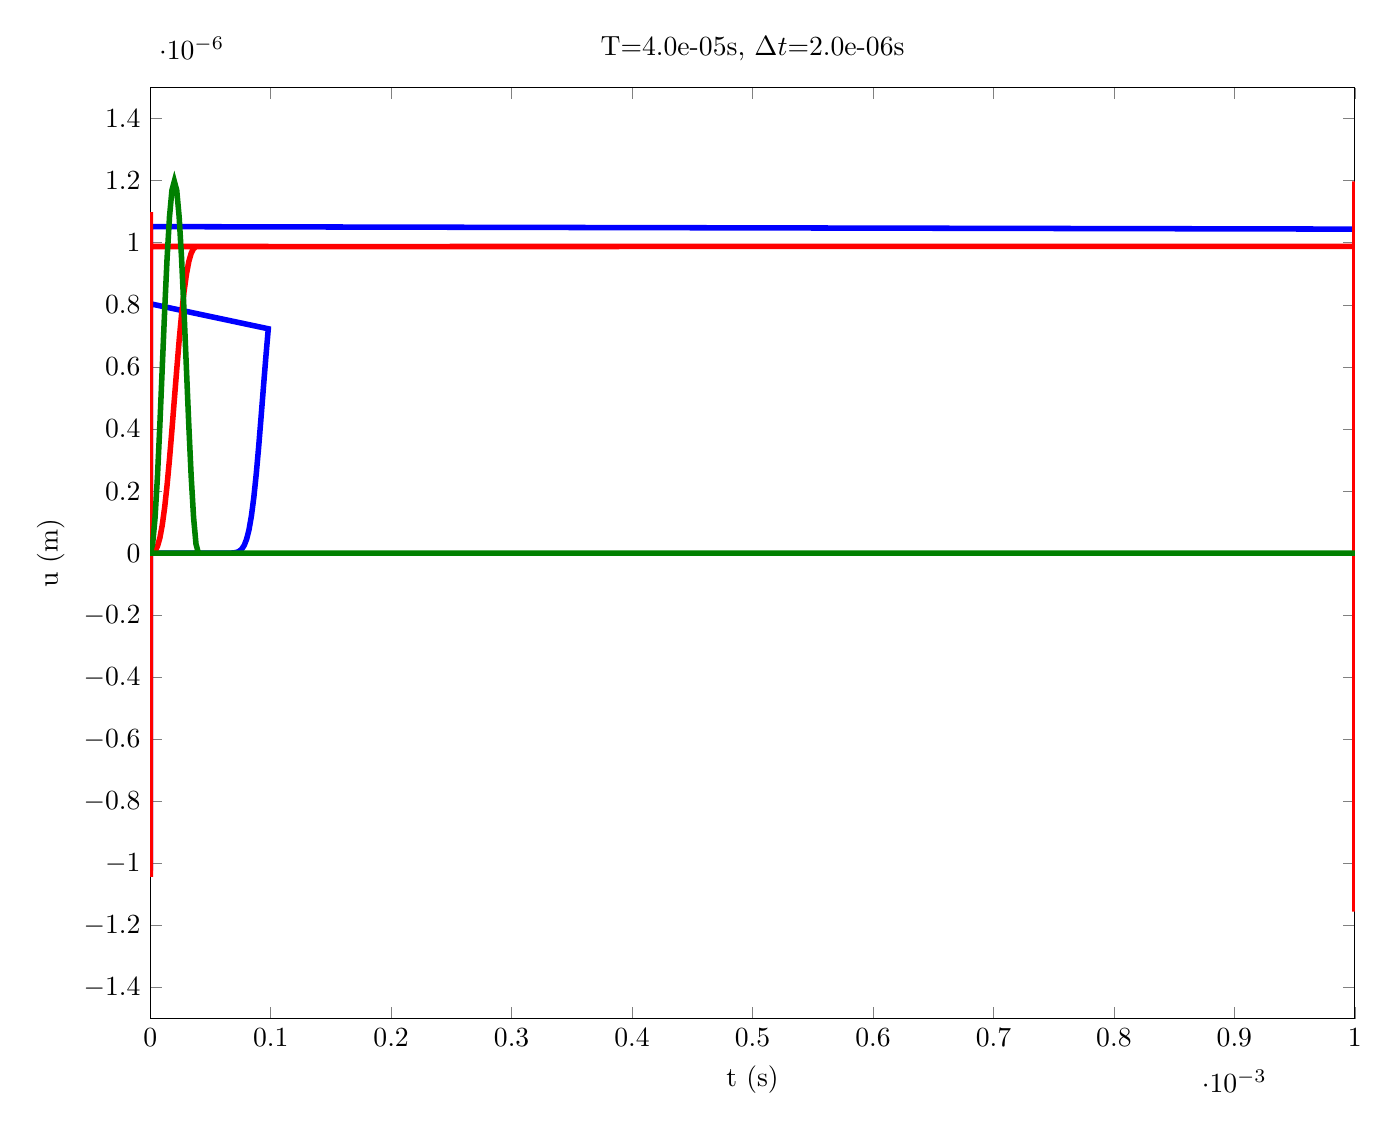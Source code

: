 % This file was created by matlab2tikz v0.4.7 (commit 9d7ddd53b3fb1f0df255c7d242269793e3f459e5) running on MATLAB 7.14.
% Copyright (c) 2008--2014, Nico Schlömer <nico.schloemer@gmail.com>
% All rights reserved.
% Minimal pgfplots version: 1.3
% 
% The latest updates can be retrieved from
%   http://www.mathworks.com/matlabcentral/fileexchange/22022-matlab2tikz
% where you can also make suggestions and rate matlab2tikz.
% 
\begin{tikzpicture}

\begin{axis}[%
width=6.023in,
height=4.656in,
scale only axis,
xmin=0,
xmax=0.001, xlabel={t (s)},
ymin=-1.5e-06,
ymax=1.5e-06, ylabel={u (m)}, %y label style={rotate=-90},
title={T=4.0e-05s, $\Delta t$=2.0e-06s}
]
\addplot [color=blue,solid,line width=2.0pt,forget plot]
  table[row sep=crcr]{0	0\\
2e-06	8.484e-42\\
4e-06	1.347e-39\\
6e-06	1.055e-37\\
8e-06	5.438e-36\\
1e-05	2.072e-34\\
1.2e-05	6.23e-33\\
1.4e-05	1.538e-31\\
1.6e-05	3.209e-30\\
1.8e-05	5.77e-29\\
2e-05	9.082e-28\\
2.2e-05	1.267e-26\\
2.4e-05	1.581e-25\\
2.6e-05	1.78e-24\\
2.8e-05	1.819e-23\\
3e-05	1.697e-22\\
3.2e-05	1.452e-21\\
3.4e-05	1.144e-20\\
3.6e-05	8.333e-20\\
3.8e-05	5.626e-19\\
4e-05	3.53e-18\\
4.2e-05	2.063e-17\\
4.4e-05	1.125e-16\\
4.6e-05	5.739e-16\\
4.8e-05	2.74e-15\\
5e-05	1.227e-14\\
5.2e-05	5.152e-14\\
5.4e-05	2.033e-13\\
5.6e-05	7.54e-13\\
5.8e-05	2.63e-12\\
6e-05	8.632e-12\\
6.2e-05	2.667e-11\\
6.4e-05	7.756e-11\\
6.6e-05	2.124e-10\\
6.8e-05	5.475e-10\\
7e-05	1.329e-09\\
7.2e-05	3.035e-09\\
7.4e-05	6.524e-09\\
7.6e-05	1.319e-08\\
7.8e-05	2.51e-08\\
8e-05	4.494e-08\\
8.2e-05	7.573e-08\\
8.4e-05	1.202e-07\\
8.6e-05	1.799e-07\\
8.8e-05	2.547e-07\\
9e-05	3.42e-07\\
9.2e-05	4.375e-07\\
9.4e-05	5.36e-07\\
9.6e-05	6.326e-07\\
9.8e-05	7.229e-07\\
0.0	8.035e-07\\
0.0	8.715e-07\\
0.0	9.247e-07\\
0.0	9.622e-07\\
0.0	9.852e-07\\
0.0	9.961e-07\\
0.0	9.985e-07\\
0.0	9.955e-07\\
0.0	9.899e-07\\
0.0	9.84e-07\\
0.0	9.787e-07\\
0.0	9.731e-07\\
0.0	9.645e-07\\
0.0	9.496e-07\\
0.0	9.251e-07\\
0.0	8.888e-07\\
0.0	8.389e-07\\
0.0	7.748e-07\\
0.0	6.973e-07\\
0.0	6.083e-07\\
0.0	5.115e-07\\
0.0	4.118e-07\\
0.0	3.152e-07\\
0.0	2.274e-07\\
0.0	1.516e-07\\
0.0	8.947e-08\\
0.0	4.171e-08\\
0.0	8.68e-09\\
0.0	-1.033e-08\\
0.0	-1.752e-08\\
0.0	-1.63e-08\\
0.0	-1.062e-08\\
0.0	-3.999e-09\\
0.0	1.203e-09\\
0.0	3.92e-09\\
0.0	4.086e-09\\
0.0	2.452e-09\\
0.0	2.612e-10\\
0.0	-1.398e-09\\
0.0	-1.932e-09\\
0.0	-1.204e-09\\
0.0	2.43e-10\\
0.0	1.202e-09\\
0.0	9.124e-10\\
0.0	-4.238e-11\\
0.0	-5.982e-10\\
0.0	-4.868e-10\\
0.0	-9.299e-11\\
0.0	2.578e-10\\
0.0	3.63e-10\\
0.0	1.291e-10\\
0.0	-2.089e-10\\
0.0	-2.894e-10\\
0.0	-6.09e-11\\
0.0	2.086e-10\\
0.0	2.281e-10\\
0.0	-3.121e-11\\
0.0	-2.469e-10\\
0.0	-1.203e-10\\
0.0	1.695e-10\\
0.0	1.99e-10\\
0.0	-6.534e-11\\
0.0	-2.12e-10\\
0.0	-1.792e-11\\
0.0	1.845e-10\\
0.0	6.157e-11\\
0.0	-1.374e-10\\
0.0	-7.002e-11\\
0.0	8.161e-11\\
0.0	5.668e-11\\
0.0	-3.167e-11\\
0.0	-5.314e-11\\
0.0	-3.338e-11\\
0.0	5.149e-12\\
0.0	-2.827e-11\\
0.0	-1.804e-10\\
0.0	-3.178e-10\\
0.0	-4.777e-10\\
0.0	-9.142e-10\\
0.0	-1.74e-09\\
0.0	-3.066e-09\\
0.0	-5.234e-09\\
0.0	-8.756e-09\\
0.0	-1.439e-08\\
0.0	-2.309e-08\\
0.0	-3.587e-08\\
0.0	-5.429e-08\\
0.0	-8.023e-08\\
0.0	-1.153e-07\\
0.0	-1.609e-07\\
0.0	-2.184e-07\\
0.0	-2.882e-07\\
0.0	-3.694e-07\\
0.0	-4.599e-07\\
0.0	-5.563e-07\\
0.0	-6.54e-07\\
0.0	-7.475e-07\\
0.0	-8.317e-07\\
0.0	-9.025e-07\\
0.0	-9.569e-07\\
0.0	-9.941e-07\\
0.0	-1.015e-06\\
0.0	-1.023e-06\\
0.0	-1.021e-06\\
0.0	-1.011e-06\\
0.0	-9.978e-07\\
0.0	-9.823e-07\\
0.0	-9.658e-07\\
0.0	-9.486e-07\\
0.0	-9.303e-07\\
0.0	-9.093e-07\\
0.0	-8.829e-07\\
0.0	-8.482e-07\\
0.0	-8.019e-07\\
0.0	-7.418e-07\\
0.0	-6.678e-07\\
0.0	-5.817e-07\\
0.0	-4.873e-07\\
0.0	-3.894e-07\\
0.0	-2.933e-07\\
0.0	-2.035e-07\\
0.0	-1.243e-07\\
0.0	-5.888e-08\\
0.0	-9.445e-09\\
0.0	2.332e-08\\
0.0	4.052e-08\\
0.0	4.473e-08\\
0.0	3.95e-08\\
0.0	2.873e-08\\
0.0	1.591e-08\\
0.0	3.918e-09\\
0.0	-5.171e-09\\
0.0	-1.027e-08\\
0.0	-1.142e-08\\
0.0	-9.538e-09\\
0.0	-5.86e-09\\
0.0	-1.574e-09\\
0.0	2.284e-09\\
0.0	4.931e-09\\
0.0	5.653e-09\\
0.0	4.057e-09\\
0.0	8.669e-10\\
0.0	-2.279e-09\\
0.0	-3.82e-09\\
0.0	-3.06e-09\\
0.0	-7.743e-10\\
0.0	1.318e-09\\
0.0	2.067e-09\\
0.0	1.488e-09\\
0.0	3.386e-10\\
0.0	-5.523e-10\\
0.0	-8.432e-10\\
0.0	-6.995e-10\\
0.0	-3.824e-10\\
0.0	3.636e-11\\
0.0	4.546e-10\\
0.0	6.143e-10\\
0.0	4.373e-10\\
0.0	-1.545e-12\\
0.0	-5.204e-10\\
0.0	-6.746e-10\\
0.0	-2.818e-10\\
0.0	3.285e-10\\
0.0	7.198e-10\\
0.0	4.985e-10\\
0.0	-2.311e-10\\
0.0	-7.036e-10\\
0.0	-4.242e-10\\
0.0	3.069e-10\\
0.0	7.923e-10\\
0.0	6.254e-10\\
0.0	1.842e-10\\
0.0	2.265e-10\\
0.0	1.032e-09\\
0.0	2.252e-09\\
0.0	3.601e-09\\
0.0	5.341e-09\\
0.0	8.025e-09\\
0.0	1.229e-08\\
0.0	1.876e-08\\
0.0	2.804e-08\\
0.0	4.091e-08\\
0.0	5.832e-08\\
0.0	8.141e-08\\
0.0	1.118e-07\\
0.0	1.509e-07\\
0.0	1.995e-07\\
0.0	2.58e-07\\
0.0	3.265e-07\\
0.0	4.046e-07\\
0.0	4.909e-07\\
0.0	5.826e-07\\
0.0	6.76e-07\\
0.0	7.668e-07\\
0.0	8.507e-07\\
0.0	9.236e-07\\
0.0	9.815e-07\\
0.0	1.022e-06\\
0.0	1.045e-06\\
0.0	1.052e-06\\
0.001	1.044e-06\\
0.001	1.026e-06\\
0.001	1.003e-06\\
0.001	9.765e-07\\
0.001	9.501e-07\\
0.001	9.245e-07\\
0.001	8.993e-07\\
0.001	8.728e-07\\
0.001	8.421e-07\\
0.001	8.044e-07\\
0.001	7.574e-07\\
0.001	6.999e-07\\
0.001	6.313e-07\\
0.001	5.52e-07\\
0.001	4.637e-07\\
0.001	3.699e-07\\
0.001	2.749e-07\\
0.001	1.836e-07\\
0.001	1.01e-07\\
0.001	3.201e-08\\
0.001	-1.985e-08\\
0.001	-5.33e-08\\
0.001	-6.959e-08\\
0.001	-7.153e-08\\
0.001	-6.269e-08\\
0.001	-4.705e-08\\
0.001	-2.862e-08\\
0.001	-1.075e-08\\
0.001	4.355e-09\\
0.001	1.521e-08\\
0.001	2.069e-08\\
0.001	2.052e-08\\
0.001	1.585e-08\\
0.001	8.751e-09\\
0.001	1.399e-09\\
0.001	-4.464e-09\\
0.001	-7.744e-09\\
0.001	-8.211e-09\\
0.001	-6.535e-09\\
0.001	-3.766e-09\\
0.001	-7.406e-10\\
0.001	1.916e-09\\
0.001	3.717e-09\\
0.001	4.339e-09\\
0.001	3.593e-09\\
0.001	1.662e-09\\
0.001	-7.22e-10\\
0.001	-2.585e-09\\
0.001	-3.232e-09\\
0.001	-2.563e-09\\
0.001	-9.352e-10\\
0.001	1.01e-09\\
0.001	2.348e-09\\
0.001	2.423e-09\\
0.001	1.376e-09\\
0.001	-1.868e-10\\
0.001	-1.585e-09\\
0.001	-2.146e-09\\
0.001	-1.485e-09\\
0.001	7.2e-11\\
0.001	1.467e-09\\
0.001	1.764e-09\\
0.001	8.964e-10\\
0.001	-5.238e-10\\
0.001	-1.57e-09\\
0.001	-1.551e-09\\
0.001	-7.168e-10\\
0.001	-5.083e-11\\
0.001	-3.273e-10\\
0.001	-1.558e-09\\
0.001	-3.268e-09\\
0.001	-5.122e-09\\
0.001	-7.233e-09\\
0.001	-1.021e-08\\
0.001	-1.492e-08\\
0.001	-2.178e-08\\
0.001	-3.091e-08\\
0.001	-4.301e-08\\
0.001	-5.934e-08\\
0.001	-8.102e-08\\
0.001	-1.088e-07\\
0.001	-1.434e-07\\
0.001	-1.855e-07\\
0.001	-2.36e-07\\
0.001	-2.956e-07\\
0.001	-3.646e-07\\
0.001	-4.421e-07\\
0.001	-5.257e-07\\
0.001	-6.13e-07\\
0.001	-7.016e-07\\
0.001	-7.884e-07\\
0.001	-8.697e-07\\
0.001	-9.413e-07\\
0.001	-9.994e-07\\
0.001	-1.041e-06\\
0.001	-1.065e-06\\
0.001	-1.072e-06\\
0.001	-1.064e-06\\
0.001	-1.043e-06\\
0.001	-1.012e-06\\
0.001	-9.761e-07\\
0.001	-9.377e-07\\
0.001	-9.002e-07\\
0.001	-8.649e-07\\
0.001	-8.312e-07\\
0.001	-7.965e-07\\
0.001	-7.58e-07\\
0.001	-7.129e-07\\
0.001	-6.589e-07\\
0.001	-5.946e-07\\
0.001	-5.196e-07\\
0.001	-4.353e-07\\
0.001	-3.451e-07\\
0.001	-2.533e-07\\
0.001	-1.647e-07\\
0.001	-8.382e-08\\
0.001	-1.455e-08\\
0.001	3.996e-08\\
0.001	7.744e-08\\
0.001	9.713e-08\\
0.001	1.002e-07\\
0.001	8.952e-08\\
0.001	6.89e-08\\
0.001	4.307e-08\\
0.001	1.697e-08\\
0.001	-5.326e-09\\
0.001	-2.115e-08\\
0.001	-2.941e-08\\
0.001	-3.045e-08\\
0.001	-2.589e-08\\
0.001	-1.802e-08\\
0.001	-9.042e-09\\
0.001	-6.184e-10\\
0.001	6.178e-09\\
0.001	1.074e-08\\
0.001	1.26e-08\\
0.001	1.145e-08\\
0.001	7.74e-09\\
0.001	2.75e-09\\
0.001	-2.1e-09\\
0.001	-5.741e-09\\
0.001	-7.355e-09\\
0.001	-6.516e-09\\
0.001	-3.77e-09\\
0.001	-3.824e-10\\
0.001	2.394e-09\\
0.001	3.756e-09\\
0.001	3.662e-09\\
0.001	2.613e-09\\
0.001	1.154e-09\\
0.001	-3.524e-10\\
0.001	-1.562e-09\\
0.001	-2.181e-09\\
0.001	-2.221e-09\\
0.001	-1.656e-09\\
0.001	-3.905e-10\\
0.001	1.199e-09\\
0.001	2.326e-09\\
0.001	2.407e-09\\
0.001	1.465e-09\\
0.001	3.852e-11\\
0.001	-1.141e-09\\
0.001	-1.452e-09\\
0.001	-5.412e-10\\
0.001	1.52e-09\\
0.001	4.005e-09\\
0.001	5.944e-09\\
0.001	7.141e-09\\
0.001	8.434e-09\\
0.001	1.093e-08\\
0.001	1.54e-08\\
0.001	2.234e-08\\
0.001	3.213e-08\\
0.001	4.511e-08\\
0.001	6.135e-08\\
0.001	8.098e-08\\
0.001	1.05e-07\\
0.001	1.351e-07\\
0.001	1.727e-07\\
0.001	2.185e-07\\
0.001	2.726e-07\\
0.001	3.346e-07\\
0.001	4.038e-07\\
0.001	4.792e-07\\
0.001	5.596e-07\\
0.001	6.437e-07\\
0.001	7.293e-07\\
0.001	8.131e-07\\
0.001	8.909e-07\\
0.001	9.587e-07\\
0.001	1.014e-06\\
0.001	1.054e-06\\
0.001	1.078e-06\\
0.001	1.086e-06\\
0.001	1.077e-06\\
0.001	1.054e-06\\
0.001	1.019e-06\\
0.001	9.76e-07\\
0.001	9.294e-07\\
0.001	8.819e-07\\
0.001	8.357e-07\\
0.001	7.915e-07\\
0.001	7.49e-07\\
0.001	7.068e-07\\
0.001	6.622e-07\\
0.001	6.119e-07\\
0.001	5.531e-07\\
0.001	4.844e-07\\
0.001	4.069e-07\\
0.001	3.228e-07\\
0.001	2.352e-07\\
0.001	1.482e-07\\
0.001	6.682e-08\\
0.001	-3.96e-09\\
0.001	-5.968e-08\\
0.001	-9.775e-08\\
0.001	-1.177e-07\\
0.001	-1.211e-07\\
0.001	-1.106e-07\\
0.001	-8.946e-08\\
0.001	-6.111e-08\\
0.001	-2.992e-08\\
0.001	-6.221e-10\\
0.001	2.282e-08\\
0.001	3.791e-08\\
0.001	4.39e-08\\
0.001	4.17e-08\\
0.001	3.31e-08\\
0.001	2.038e-08\\
0.001	6.367e-09\\
0.001	-6.046e-09\\
0.001	-1.46e-08\\
0.001	-1.818e-08\\
0.001	-1.717e-08\\
0.001	-1.306e-08\\
0.001	-7.558e-09\\
0.001	-2.059e-09\\
0.001	2.569e-09\\
0.001	6.015e-09\\
0.001	8.022e-09\\
0.001	8.184e-09\\
0.001	6.458e-09\\
0.001	3.437e-09\\
0.001	-5.633e-11\\
0.001	-3.202e-09\\
0.001	-5.261e-09\\
0.001	-5.754e-09\\
0.001	-4.604e-09\\
0.001	-2.151e-09\\
0.001	9.041e-10\\
0.001	3.479e-09\\
};
\addplot [color=red,solid,line width=2.0pt,forget plot]
  table[row sep=crcr]{0	0\\
2e-06	1.191e-09\\
4e-06	7.102e-09\\
6e-06	2.199e-08\\
8e-06	4.924e-08\\
1e-05	9.102e-08\\
1.2e-05	1.481e-07\\
1.4e-05	2.197e-07\\
1.6e-05	3.036e-07\\
1.8e-05	3.965e-07\\
2e-05	4.942e-07\\
2.2e-05	5.918e-07\\
2.4e-05	6.847e-07\\
2.6e-05	7.687e-07\\
2.8e-05	8.403e-07\\
3e-05	8.973e-07\\
3.2e-05	9.391e-07\\
3.4e-05	9.663e-07\\
3.6e-05	9.812e-07\\
3.8e-05	9.871e-07\\
4e-05	9.883e-07\\
4.2e-05	9.883e-07\\
4.4e-05	9.883e-07\\
4.6e-05	9.883e-07\\
4.8e-05	9.883e-07\\
5e-05	9.883e-07\\
5.2e-05	9.883e-07\\
5.4e-05	9.883e-07\\
5.6e-05	9.883e-07\\
5.8e-05	9.883e-07\\
6e-05	9.883e-07\\
6.2e-05	9.883e-07\\
6.4e-05	9.883e-07\\
6.6e-05	9.883e-07\\
6.8e-05	9.883e-07\\
7e-05	9.883e-07\\
7.2e-05	9.883e-07\\
7.4e-05	9.883e-07\\
7.6e-05	9.883e-07\\
7.8e-05	9.883e-07\\
8e-05	9.883e-07\\
8.2e-05	9.883e-07\\
8.4e-05	9.883e-07\\
8.6e-05	9.883e-07\\
8.8e-05	9.883e-07\\
9e-05	9.883e-07\\
9.2e-05	9.883e-07\\
9.4e-05	9.883e-07\\
9.6e-05	9.883e-07\\
9.8e-05	9.883e-07\\
0.0	9.883e-07\\
0.0	9.883e-07\\
0.0	9.883e-07\\
0.0	9.883e-07\\
0.0	9.883e-07\\
0.0	9.883e-07\\
0.0	9.883e-07\\
0.0	9.883e-07\\
0.0	9.883e-07\\
0.0	9.883e-07\\
0.0	9.883e-07\\
0.0	9.883e-07\\
0.0	9.883e-07\\
0.0	9.883e-07\\
0.0	9.883e-07\\
0.0	9.883e-07\\
0.0	9.883e-07\\
0.0	9.883e-07\\
0.0	9.883e-07\\
0.0	9.883e-07\\
0.0	9.883e-07\\
0.0	9.883e-07\\
0.0	9.883e-07\\
0.0	9.883e-07\\
0.0	9.883e-07\\
0.0	9.883e-07\\
0.0	9.883e-07\\
0.0	9.883e-07\\
0.0	9.883e-07\\
0.0	9.883e-07\\
0.0	9.883e-07\\
0.0	9.883e-07\\
0.0	9.883e-07\\
0.0	9.883e-07\\
0.0	9.883e-07\\
0.0	9.883e-07\\
0.0	9.883e-07\\
0.0	9.883e-07\\
0.0	9.883e-07\\
0.0	9.882e-07\\
0.0	9.88e-07\\
0.0	9.876e-07\\
0.0	9.869e-07\\
0.0	9.856e-07\\
0.0	9.833e-07\\
0.0	9.791e-07\\
0.0	9.719e-07\\
0.0	9.601e-07\\
0.0	9.414e-07\\
0.0	9.127e-07\\
0.0	8.703e-07\\
0.0	8.102e-07\\
0.0	7.284e-07\\
0.0	6.216e-07\\
0.0	4.884e-07\\
0.0	3.296e-07\\
0.0	1.495e-07\\
0.0	-4.458e-08\\
0.0	-2.427e-07\\
0.0	-4.337e-07\\
0.0	-6.068e-07\\
0.0	-7.538e-07\\
0.0	-8.698e-07\\
0.0	-9.537e-07\\
0.0	-1.008e-06\\
0.0	-1.036e-06\\
0.0	-1.043e-06\\
0.0	-1.036e-06\\
0.0	-1.02e-06\\
0.0	-1.001e-06\\
0.0	-9.847e-07\\
0.0	-9.748e-07\\
0.0	-9.727e-07\\
0.0	-9.771e-07\\
0.0	-9.843e-07\\
0.0	-9.908e-07\\
0.0	-9.94e-07\\
0.0	-9.938e-07\\
0.0	-9.914e-07\\
0.0	-9.884e-07\\
0.0	-9.862e-07\\
0.0	-9.854e-07\\
0.0	-9.862e-07\\
0.0	-9.88e-07\\
0.0	-9.898e-07\\
0.0	-9.906e-07\\
0.0	-9.897e-07\\
0.0	-9.878e-07\\
0.0	-9.866e-07\\
0.0	-9.869e-07\\
0.0	-9.884e-07\\
0.0	-9.897e-07\\
0.0	-9.895e-07\\
0.0	-9.883e-07\\
0.0	-9.873e-07\\
0.0	-9.875e-07\\
0.0	-9.884e-07\\
0.0	-9.89e-07\\
0.0	-9.888e-07\\
0.0	-9.882e-07\\
0.0	-9.879e-07\\
0.0	-9.881e-07\\
0.0	-9.884e-07\\
0.0	-9.886e-07\\
0.0	-9.885e-07\\
0.0	-9.883e-07\\
0.0	-9.881e-07\\
0.0	-9.881e-07\\
0.0	-9.884e-07\\
0.0	-9.886e-07\\
0.0	-9.885e-07\\
0.0	-9.881e-07\\
0.0	-9.88e-07\\
0.0	-9.884e-07\\
0.0	-9.887e-07\\
0.0	-9.885e-07\\
0.0	-9.88e-07\\
0.0	-9.881e-07\\
0.0	-9.885e-07\\
0.0	-9.887e-07\\
0.0	-9.883e-07\\
0.0	-9.88e-07\\
0.0	-9.882e-07\\
0.0	-9.886e-07\\
0.0	-9.885e-07\\
0.0	-9.881e-07\\
0.0	-9.881e-07\\
0.0	-9.884e-07\\
0.0	-9.885e-07\\
0.0	-9.883e-07\\
0.0	-9.881e-07\\
0.0	-9.883e-07\\
0.0	-9.884e-07\\
0.0	-9.881e-07\\
0.0	-9.878e-07\\
0.0	-9.875e-07\\
0.0	-9.871e-07\\
0.0	-9.861e-07\\
0.0	-9.845e-07\\
0.0	-9.82e-07\\
0.0	-9.781e-07\\
0.0	-9.72e-07\\
0.0	-9.626e-07\\
0.0	-9.487e-07\\
0.0	-9.287e-07\\
0.0	-9.003e-07\\
0.0	-8.611e-07\\
0.0	-8.083e-07\\
0.0	-7.392e-07\\
0.0	-6.511e-07\\
0.0	-5.421e-07\\
0.0	-4.111e-07\\
0.0	-2.591e-07\\
0.0	-8.895e-08\\
0.0	9.463e-08\\
0.0	2.846e-07\\
0.0	4.722e-07\\
0.0	6.475e-07\\
0.0	8.015e-07\\
0.0	9.268e-07\\
0.0	1.018e-06\\
0.0	1.075e-06\\
0.0	1.099e-06\\
0.0	1.098e-06\\
0.0	1.078e-06\\
0.0	1.048e-06\\
0.0	1.017e-06\\
0.0	9.911e-07\\
0.0	9.724e-07\\
0.0	9.624e-07\\
0.0	9.606e-07\\
0.0	9.65e-07\\
0.0	9.732e-07\\
0.0	9.829e-07\\
0.0	9.922e-07\\
0.0	9.989e-07\\
0.0	1.001e-06\\
0.0	9.996e-07\\
0.0	9.944e-07\\
0.0	9.877e-07\\
0.0	9.82e-07\\
0.0	9.798e-07\\
0.0	9.815e-07\\
0.0	9.858e-07\\
0.0	9.907e-07\\
0.0	9.937e-07\\
0.0	9.936e-07\\
0.0	9.908e-07\\
0.0	9.873e-07\\
0.0	9.851e-07\\
0.0	9.85e-07\\
0.0	9.866e-07\\
0.0	9.89e-07\\
0.0	9.904e-07\\
0.0	9.903e-07\\
0.0	9.892e-07\\
0.0	9.88e-07\\
0.0	9.872e-07\\
0.0	9.871e-07\\
0.0	9.877e-07\\
0.001	9.885e-07\\
0.001	9.89e-07\\
0.001	9.892e-07\\
0.001	9.889e-07\\
0.001	9.882e-07\\
0.001	9.875e-07\\
0.001	9.874e-07\\
0.001	9.88e-07\\
0.001	9.889e-07\\
0.001	9.894e-07\\
0.001	9.89e-07\\
0.001	9.88e-07\\
0.001	9.873e-07\\
0.001	9.876e-07\\
0.001	9.886e-07\\
0.001	9.893e-07\\
0.001	9.891e-07\\
0.001	9.882e-07\\
0.001	9.874e-07\\
0.001	9.876e-07\\
0.001	9.885e-07\\
0.001	9.892e-07\\
0.001	9.889e-07\\
0.001	9.88e-07\\
0.001	9.875e-07\\
0.001	9.878e-07\\
0.001	9.885e-07\\
0.001	9.888e-07\\
0.001	9.883e-07\\
0.001	9.874e-07\\
0.001	9.868e-07\\
0.001	9.867e-07\\
0.001	9.863e-07\\
0.001	9.848e-07\\
0.001	9.822e-07\\
0.001	9.785e-07\\
0.001	9.737e-07\\
0.001	9.669e-07\\
0.001	9.568e-07\\
0.001	9.42e-07\\
0.001	9.216e-07\\
0.001	8.941e-07\\
0.001	8.577e-07\\
0.001	8.1e-07\\
0.001	7.488e-07\\
0.001	6.718e-07\\
0.001	5.776e-07\\
0.001	4.65e-07\\
0.001	3.336e-07\\
0.001	1.844e-07\\
0.001	1.98e-08\\
0.001	-1.561e-07\\
0.001	-3.376e-07\\
0.001	-5.172e-07\\
0.001	-6.871e-07\\
0.001	-8.393e-07\\
0.001	-9.667e-07\\
0.001	-1.063e-06\\
0.001	-1.126e-06\\
0.001	-1.155e-06\\
0.001	-1.154e-06\\
0.001	-1.13e-06\\
0.001	-1.09e-06\\
0.001	-1.044e-06\\
0.001	-9.999e-07\\
0.001	-9.655e-07\\
0.001	-9.445e-07\\
0.001	-9.375e-07\\
0.001	-9.421e-07\\
0.001	-9.547e-07\\
0.001	-9.712e-07\\
0.001	-9.871e-07\\
0.001	-9.989e-07\\
0.001	-1.005e-06\\
0.001	-1.006e-06\\
0.001	-1.003e-06\\
0.001	-9.982e-07\\
0.001	-9.917e-07\\
0.001	-9.854e-07\\
0.001	-9.809e-07\\
0.001	-9.791e-07\\
0.001	-9.797e-07\\
0.001	-9.824e-07\\
0.001	-9.867e-07\\
0.001	-9.915e-07\\
0.001	-9.951e-07\\
0.001	-9.958e-07\\
0.001	-9.934e-07\\
0.001	-9.893e-07\\
0.001	-9.853e-07\\
0.001	-9.827e-07\\
0.001	-9.825e-07\\
0.001	-9.852e-07\\
0.001	-9.893e-07\\
0.001	-9.926e-07\\
0.001	-9.933e-07\\
0.001	-9.914e-07\\
0.001	-9.882e-07\\
0.001	-9.856e-07\\
0.001	-9.846e-07\\
0.001	-9.856e-07\\
0.001	-9.882e-07\\
0.001	-9.906e-07\\
0.001	-9.913e-07\\
0.001	-9.901e-07\\
0.001	-9.881e-07\\
0.001	-9.866e-07\\
0.001	-9.864e-07\\
0.001	-9.873e-07\\
0.001	-9.886e-07\\
0.001	-9.896e-07\\
0.001	-9.897e-07\\
0.001	-9.888e-07\\
0.001	-9.879e-07\\
0.001	-9.874e-07\\
0.001	-9.876e-07\\
0.001	-9.881e-07\\
0.001	-9.886e-07\\
0.001	-9.888e-07\\
0.001	-9.888e-07\\
0.001	-9.885e-07\\
0.001	-9.88e-07\\
0.001	-9.876e-07\\
0.001	-9.875e-07\\
0.001	-9.876e-07\\
0.001	-9.876e-07\\
0.001	-9.874e-07\\
0.001	-9.865e-07\\
0.001	-9.847e-07\\
0.001	-9.824e-07\\
0.001	-9.796e-07\\
0.001	-9.762e-07\\
0.001	-9.713e-07\\
0.001	-9.638e-07\\
0.001	-9.526e-07\\
0.001	-9.371e-07\\
0.001	-9.17e-07\\
0.001	-8.911e-07\\
0.001	-8.576e-07\\
0.001	-8.141e-07\\
0.001	-7.584e-07\\
0.001	-6.889e-07\\
0.001	-6.048e-07\\
0.001	-5.055e-07\\
0.001	-3.901e-07\\
0.001	-2.579e-07\\
0.001	-1.095e-07\\
0.001	5.225e-08\\
0.001	2.226e-07\\
0.001	3.963e-07\\
0.001	5.675e-07\\
0.001	7.302e-07\\
0.001	8.776e-07\\
0.001	1.003e-06\\
0.001	1.1e-06\\
0.001	1.164e-06\\
0.001	1.196e-06\\
0.001	1.198e-06\\
0.001	1.174e-06\\
0.001	1.132e-06\\
0.001	1.078e-06\\
0.001	1.021e-06\\
0.001	9.719e-07\\
0.001	9.356e-07\\
0.001	9.159e-07\\
0.001	9.13e-07\\
0.001	9.24e-07\\
0.001	9.444e-07\\
0.001	9.691e-07\\
0.001	9.929e-07\\
0.001	1.011e-06\\
0.001	1.019e-06\\
0.001	1.019e-06\\
0.001	1.012e-06\\
0.001	1.002e-06\\
0.001	9.909e-07\\
0.001	9.818e-07\\
0.001	9.762e-07\\
0.001	9.745e-07\\
0.001	9.764e-07\\
0.001	9.809e-07\\
0.001	9.86e-07\\
0.001	9.904e-07\\
0.001	9.936e-07\\
0.001	9.953e-07\\
0.001	9.952e-07\\
0.001	9.934e-07\\
0.001	9.904e-07\\
0.001	9.87e-07\\
0.001	9.84e-07\\
0.001	9.824e-07\\
0.001	9.83e-07\\
0.001	9.855e-07\\
0.001	9.888e-07\\
0.001	9.92e-07\\
0.001	9.937e-07\\
0.001	9.931e-07\\
0.001	9.905e-07\\
0.001	9.87e-07\\
0.001	9.843e-07\\
0.001	9.833e-07\\
0.001	9.848e-07\\
0.001	9.882e-07\\
0.001	9.914e-07\\
0.001	9.927e-07\\
0.001	9.918e-07\\
0.001	9.892e-07\\
0.001	9.864e-07\\
0.001	9.848e-07\\
0.001	9.851e-07\\
0.001	9.872e-07\\
0.001	9.897e-07\\
0.001	9.914e-07\\
0.001	9.912e-07\\
0.001	9.891e-07\\
0.001	9.867e-07\\
0.001	9.856e-07\\
0.001	9.862e-07\\
0.001	9.876e-07\\
0.001	9.889e-07\\
0.001	9.893e-07\\
0.001	9.884e-07\\
0.001	9.864e-07\\
0.001	9.841e-07\\
0.001	9.821e-07\\
0.001	9.806e-07\\
0.001	9.789e-07\\
0.001	9.756e-07\\
0.001	9.694e-07\\
0.001	9.605e-07\\
0.001	9.49e-07\\
0.001	9.343e-07\\
0.001	9.151e-07\\
0.001	8.903e-07\\
0.001	8.586e-07\\
0.001	8.182e-07\\
0.001	7.673e-07\\
0.001	7.045e-07\\
0.001	6.288e-07\\
0.001	5.392e-07\\
0.001	4.351e-07\\
0.001	3.158e-07\\
0.001	1.816e-07\\
0.001	3.425e-08\\
0.001	-1.236e-07\\
0.001	-2.89e-07\\
0.001	-4.571e-07\\
0.001	-6.222e-07\\
0.001	-7.776e-07\\
0.001	-9.175e-07\\
0.001	-1.037e-06\\
};
\addplot [color=black!50!green,solid,line width=2.0pt,forget plot]
  table[row sep=crcr]{0	0\\
2e-06	2.932e-08\\
4e-06	1.144e-07\\
6e-06	2.469e-07\\
8e-06	4.139e-07\\
1e-05	5.99e-07\\
1.2e-05	7.841e-07\\
1.4e-05	9.51e-07\\
1.6e-05	1.084e-06\\
1.8e-05	1.169e-06\\
2e-05	1.198e-06\\
2.2e-05	1.169e-06\\
2.4e-05	1.084e-06\\
2.6e-05	9.51e-07\\
2.8e-05	7.841e-07\\
3e-05	5.99e-07\\
3.2e-05	4.139e-07\\
3.4e-05	2.469e-07\\
3.6e-05	1.144e-07\\
3.8e-05	2.932e-08\\
4e-05	0\\
4.2e-05	0\\
4.4e-05	0\\
4.6e-05	0\\
4.8e-05	0\\
5e-05	0\\
5.2e-05	0\\
5.4e-05	0\\
5.6e-05	0\\
5.8e-05	0\\
6e-05	0\\
6.2e-05	0\\
6.4e-05	0\\
6.6e-05	0\\
6.8e-05	0\\
7e-05	0\\
7.2e-05	0\\
7.4e-05	0\\
7.6e-05	0\\
7.8e-05	0\\
8e-05	0\\
8.2e-05	0\\
8.4e-05	0\\
8.6e-05	0\\
8.8e-05	0\\
9e-05	0\\
9.2e-05	0\\
9.4e-05	0\\
9.6e-05	0\\
9.8e-05	0\\
0.0	0\\
0.0	0\\
0.0	0\\
0.0	0\\
0.0	0\\
0.0	0\\
0.0	0\\
0.0	0\\
0.0	0\\
0.0	0\\
0.0	0\\
0.0	0\\
0.0	0\\
0.0	0\\
0.0	0\\
0.0	0\\
0.0	0\\
0.0	0\\
0.0	0\\
0.0	0\\
0.0	0\\
0.0	0\\
0.0	0\\
0.0	0\\
0.0	0\\
0.0	0\\
0.0	0\\
0.0	0\\
0.0	0\\
0.0	0\\
0.0	0\\
0.0	0\\
0.0	0\\
0.0	0\\
0.0	0\\
0.0	0\\
0.0	0\\
0.0	0\\
0.0	0\\
0.0	0\\
0.0	0\\
0.0	0\\
0.0	0\\
0.0	0\\
0.0	0\\
0.0	0\\
0.0	0\\
0.0	0\\
0.0	0\\
0.0	0\\
0.0	0\\
0.0	0\\
0.0	0\\
0.0	0\\
0.0	0\\
0.0	0\\
0.0	0\\
0.0	0\\
0.0	0\\
0.0	0\\
0.0	0\\
0.0	0\\
0.0	0\\
0.0	0\\
0.0	0\\
0.0	0\\
0.0	0\\
0.0	0\\
0.0	0\\
0.0	0\\
0.0	0\\
0.0	0\\
0.0	0\\
0.0	0\\
0.0	0\\
0.0	0\\
0.0	0\\
0.0	0\\
0.0	0\\
0.0	0\\
0.0	0\\
0.0	0\\
0.0	0\\
0.0	0\\
0.0	0\\
0.0	0\\
0.0	0\\
0.0	0\\
0.0	0\\
0.0	0\\
0.0	0\\
0.0	0\\
0.0	0\\
0.0	0\\
0.0	0\\
0.0	0\\
0.0	0\\
0.0	0\\
0.0	0\\
0.0	0\\
0.0	0\\
0.0	0\\
0.0	0\\
0.0	0\\
0.0	0\\
0.0	0\\
0.0	0\\
0.0	0\\
0.0	0\\
0.0	0\\
0.0	0\\
0.0	0\\
0.0	0\\
0.0	0\\
0.0	0\\
0.0	0\\
0.0	0\\
0.0	0\\
0.0	0\\
0.0	0\\
0.0	0\\
0.0	0\\
0.0	0\\
0.0	0\\
0.0	0\\
0.0	0\\
0.0	0\\
0.0	0\\
0.0	0\\
0.0	0\\
0.0	0\\
0.0	0\\
0.0	0\\
0.0	0\\
0.0	0\\
0.0	0\\
0.0	0\\
0.0	0\\
0.0	0\\
0.0	0\\
0.0	0\\
0.0	0\\
0.0	0\\
0.0	0\\
0.0	0\\
0.0	0\\
0.0	0\\
0.0	0\\
0.0	0\\
0.0	0\\
0.0	0\\
0.0	0\\
0.0	0\\
0.0	0\\
0.0	0\\
0.0	0\\
0.0	0\\
0.0	0\\
0.0	0\\
0.0	0\\
0.0	0\\
0.0	0\\
0.0	0\\
0.0	0\\
0.0	0\\
0.0	0\\
0.0	0\\
0.0	0\\
0.0	0\\
0.0	0\\
0.0	0\\
0.0	0\\
0.0	0\\
0.0	0\\
0.0	0\\
0.0	0\\
0.0	0\\
0.0	0\\
0.0	0\\
0.0	0\\
0.0	0\\
0.0	0\\
0.0	0\\
0.0	0\\
0.0	0\\
0.0	0\\
0.0	0\\
0.0	0\\
0.0	0\\
0.0	0\\
0.0	0\\
0.0	0\\
0.0	0\\
0.0	0\\
0.0	0\\
0.0	0\\
0.0	0\\
0.0	0\\
0.0	0\\
0.0	0\\
0.001	0\\
0.001	0\\
0.001	0\\
0.001	0\\
0.001	0\\
0.001	0\\
0.001	0\\
0.001	0\\
0.001	0\\
0.001	0\\
0.001	0\\
0.001	0\\
0.001	0\\
0.001	0\\
0.001	0\\
0.001	0\\
0.001	0\\
0.001	0\\
0.001	0\\
0.001	0\\
0.001	0\\
0.001	0\\
0.001	0\\
0.001	0\\
0.001	0\\
0.001	0\\
0.001	0\\
0.001	0\\
0.001	0\\
0.001	0\\
0.001	0\\
0.001	0\\
0.001	0\\
0.001	0\\
0.001	0\\
0.001	0\\
0.001	0\\
0.001	0\\
0.001	0\\
0.001	0\\
0.001	0\\
0.001	0\\
0.001	0\\
0.001	0\\
0.001	0\\
0.001	0\\
0.001	0\\
0.001	0\\
0.001	0\\
0.001	0\\
0.001	0\\
0.001	0\\
0.001	0\\
0.001	0\\
0.001	0\\
0.001	0\\
0.001	0\\
0.001	0\\
0.001	0\\
0.001	0\\
0.001	0\\
0.001	0\\
0.001	0\\
0.001	0\\
0.001	0\\
0.001	0\\
0.001	0\\
0.001	0\\
0.001	0\\
0.001	0\\
0.001	0\\
0.001	0\\
0.001	0\\
0.001	0\\
0.001	0\\
0.001	0\\
0.001	0\\
0.001	0\\
0.001	0\\
0.001	0\\
0.001	0\\
0.001	0\\
0.001	0\\
0.001	0\\
0.001	0\\
0.001	0\\
0.001	0\\
0.001	0\\
0.001	0\\
0.001	0\\
0.001	0\\
0.001	0\\
0.001	0\\
0.001	0\\
0.001	0\\
0.001	0\\
0.001	0\\
0.001	0\\
0.001	0\\
0.001	0\\
0.001	0\\
0.001	0\\
0.001	0\\
0.001	0\\
0.001	0\\
0.001	0\\
0.001	0\\
0.001	0\\
0.001	0\\
0.001	0\\
0.001	0\\
0.001	0\\
0.001	0\\
0.001	0\\
0.001	0\\
0.001	0\\
0.001	0\\
0.001	0\\
0.001	0\\
0.001	0\\
0.001	0\\
0.001	0\\
0.001	0\\
0.001	0\\
0.001	0\\
0.001	0\\
0.001	0\\
0.001	0\\
0.001	0\\
0.001	0\\
0.001	0\\
0.001	0\\
0.001	0\\
0.001	0\\
0.001	0\\
0.001	0\\
0.001	0\\
0.001	0\\
0.001	0\\
0.001	0\\
0.001	0\\
0.001	0\\
0.001	0\\
0.001	0\\
0.001	0\\
0.001	0\\
0.001	0\\
0.001	0\\
0.001	0\\
0.001	0\\
0.001	0\\
0.001	0\\
0.001	0\\
0.001	0\\
0.001	0\\
0.001	0\\
0.001	0\\
0.001	0\\
0.001	0\\
0.001	0\\
0.001	0\\
0.001	0\\
0.001	0\\
0.001	0\\
0.001	0\\
0.001	0\\
0.001	0\\
0.001	0\\
0.001	0\\
0.001	0\\
0.001	0\\
0.001	0\\
0.001	0\\
0.001	0\\
0.001	0\\
0.001	0\\
0.001	0\\
0.001	0\\
0.001	0\\
0.001	0\\
0.001	0\\
0.001	0\\
0.001	0\\
0.001	0\\
0.001	0\\
0.001	0\\
0.001	0\\
0.001	0\\
0.001	0\\
0.001	0\\
0.001	0\\
0.001	0\\
0.001	0\\
0.001	0\\
0.001	0\\
0.001	0\\
0.001	0\\
0.001	0\\
0.001	0\\
0.001	0\\
0.001	0\\
0.001	0\\
0.001	0\\
0.001	0\\
0.001	0\\
0.001	0\\
0.001	0\\
0.001	0\\
0.001	0\\
0.001	0\\
0.001	0\\
0.001	0\\
0.001	0\\
0.001	0\\
0.001	0\\
0.001	0\\
0.001	0\\
0.001	0\\
0.001	0\\
0.001	0\\
0.001	0\\
0.001	0\\
0.001	0\\
0.001	0\\
0.001	0\\
0.001	0\\
0.001	0\\
0.001	0\\
0.001	0\\
0.001	0\\
0.001	0\\
0.001	0\\
0.001	0\\
0.001	0\\
0.001	0\\
0.001	0\\
0.001	0\\
0.001	0\\
0.001	0\\
0.001	0\\
0.001	0\\
0.001	0\\
0.001	0\\
0.001	0\\
0.001	0\\
0.001	0\\
0.001	0\\
0.001	0\\
0.001	0\\
0.001	0\\
0.001	0\\
};
\end{axis}
\end{tikzpicture}%